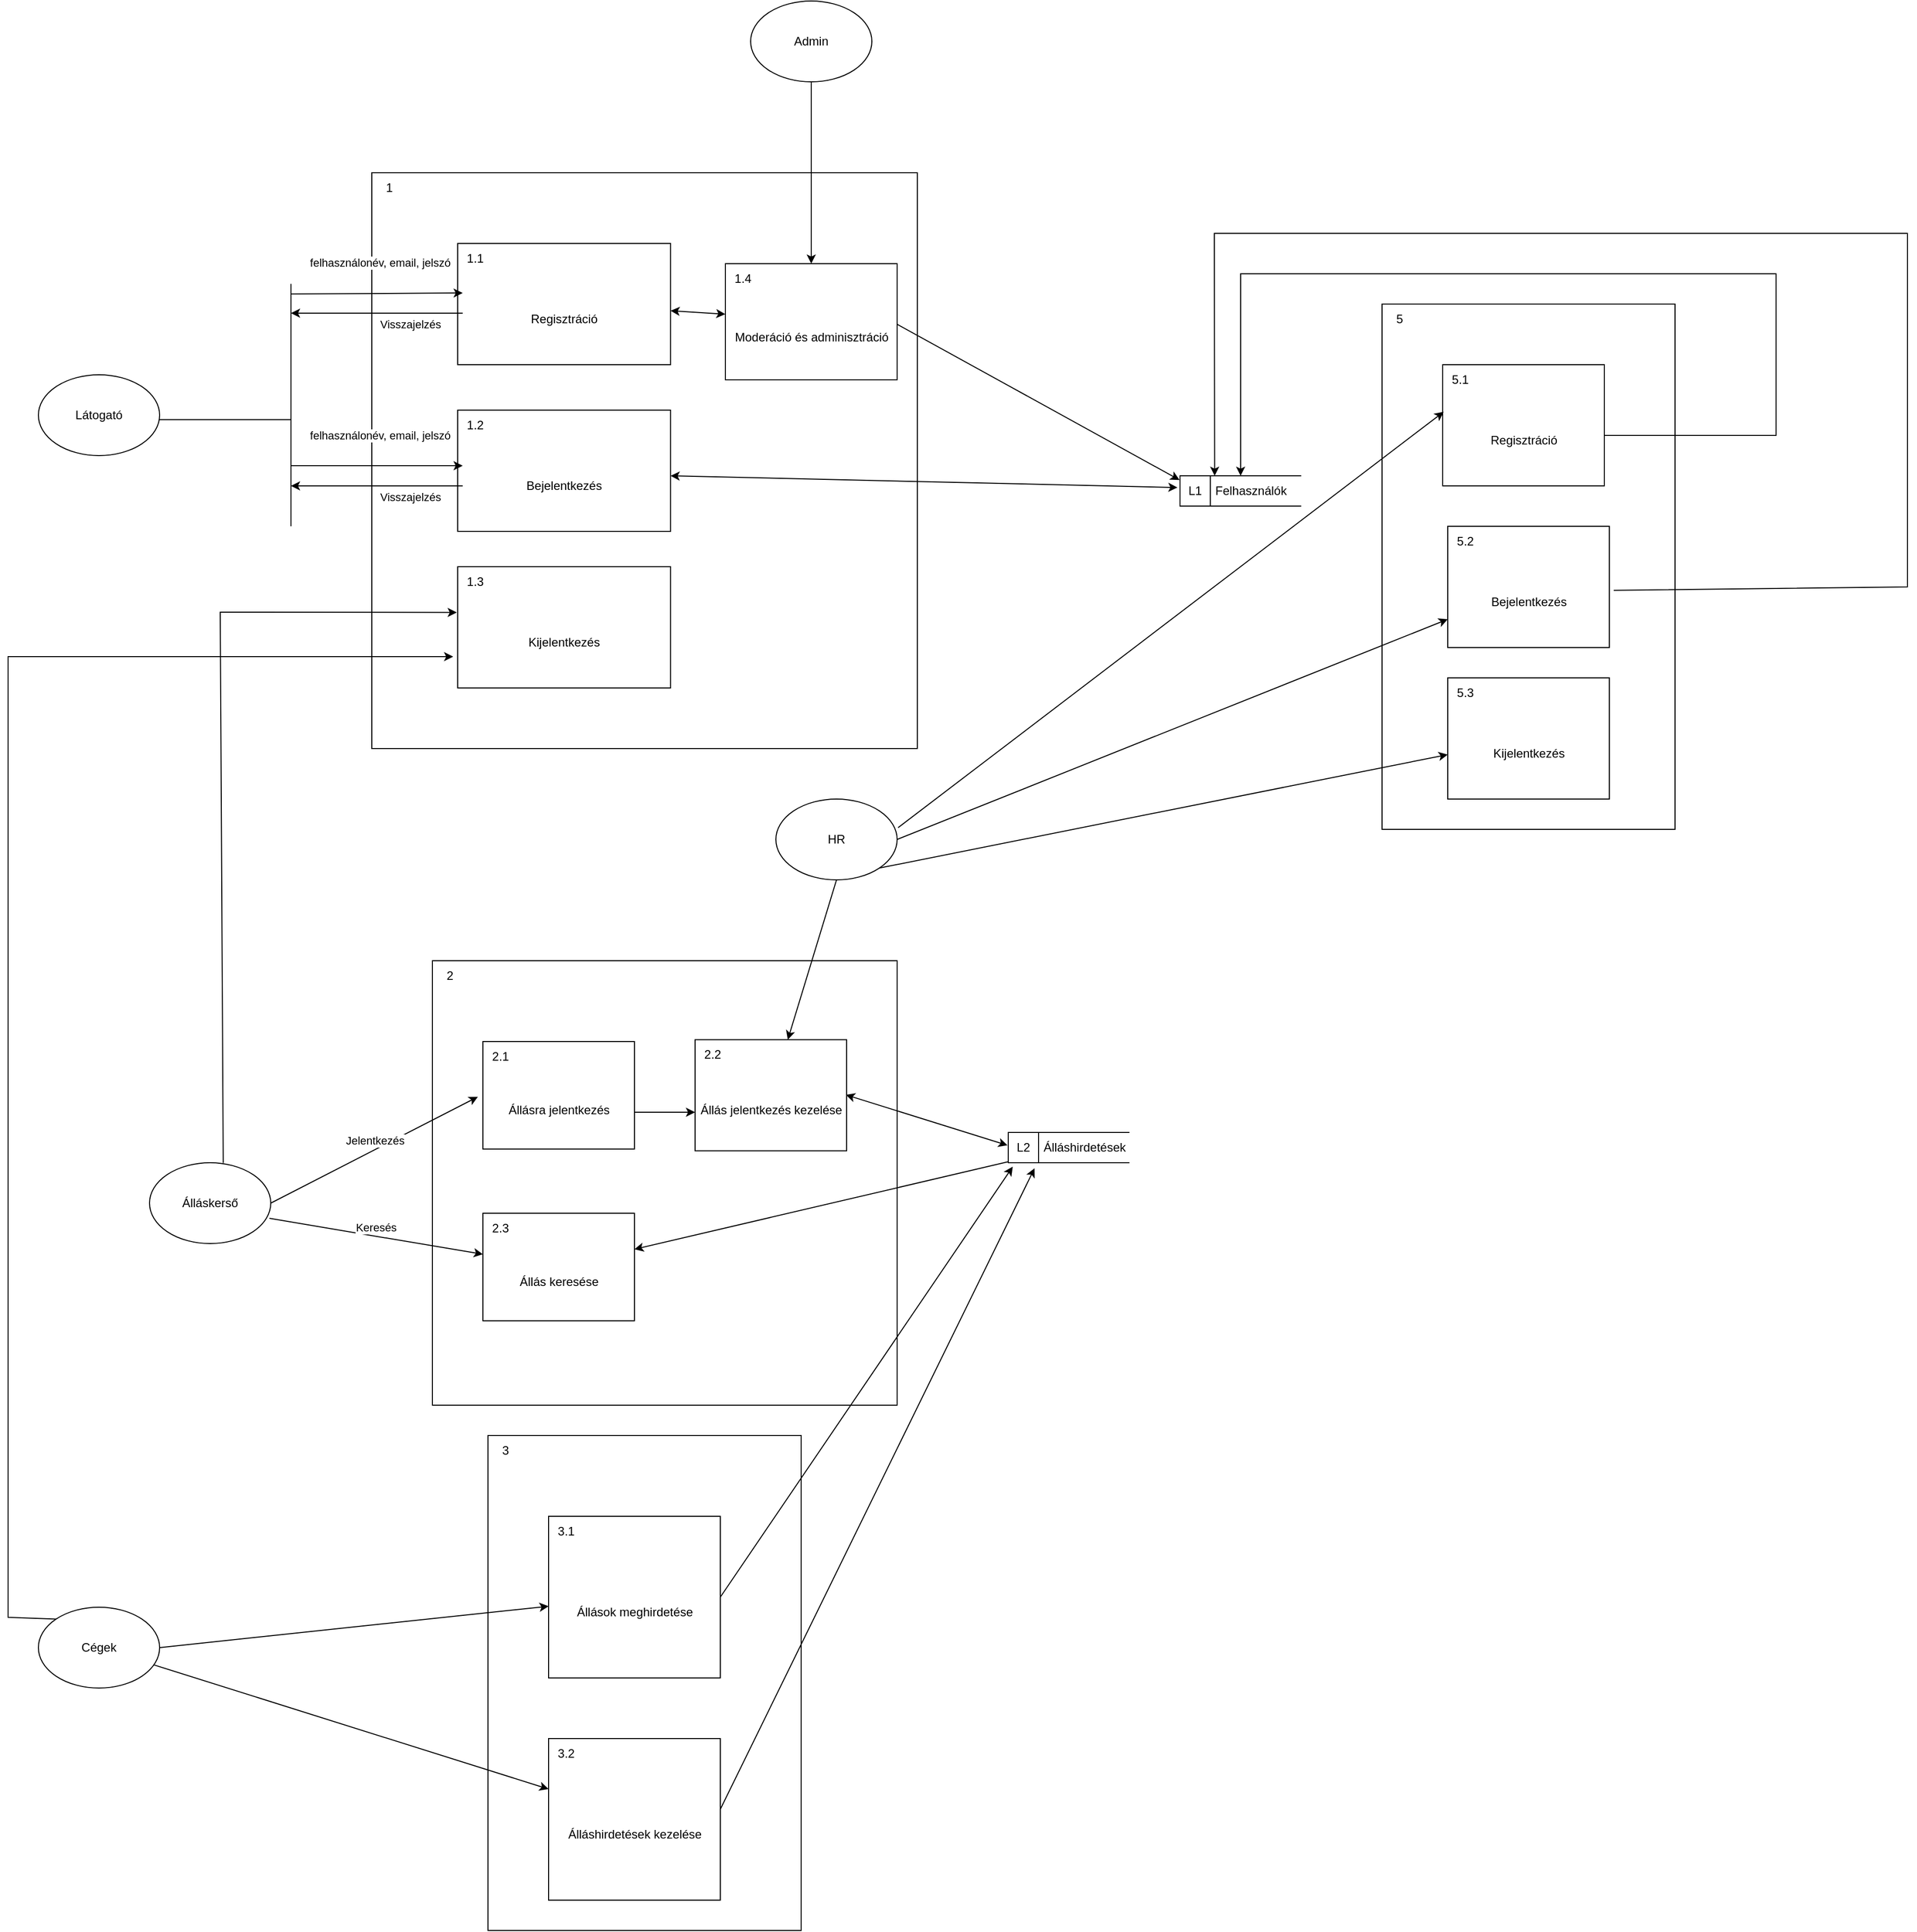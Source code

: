 <mxfile version="20.8.20" type="device"><diagram name="Page-1" id="gk0Ktig-1UqgjnVva1Uk"><mxGraphModel dx="2150" dy="1008" grid="1" gridSize="10" guides="1" tooltips="1" connect="1" arrows="1" fold="1" page="1" pageScale="1" pageWidth="2339" pageHeight="3300" math="0" shadow="0"><root><mxCell id="0"/><mxCell id="1" parent="0"/><mxCell id="maXooKjcaZaIM-Y-v53U-86" value="" style="html=1;dashed=0;whitespace=wrap;shape=mxgraph.dfd.process;align=center;container=1;collapsible=0;spacingTop=30;" vertex="1" parent="1"><mxGeometry x="1490" y="1180" width="540" height="570" as="geometry"/></mxCell><mxCell id="maXooKjcaZaIM-Y-v53U-87" value="1" style="text;html=1;strokeColor=none;fillColor=none;align=center;verticalAlign=middle;whiteSpace=wrap;rounded=0;movable=0;resizable=0;rotatable=0;cloneable=0;deletable=0;connectable=0;allowArrows=0;pointerEvents=1;" vertex="1" parent="maXooKjcaZaIM-Y-v53U-86"><mxGeometry width="35" height="30" as="geometry"/></mxCell><mxCell id="maXooKjcaZaIM-Y-v53U-88" value="" style="text;html=1;strokeColor=none;fillColor=none;align=left;verticalAlign=middle;whiteSpace=wrap;rounded=0;movable=0;resizable=0;connectable=0;allowArrows=0;rotatable=0;cloneable=0;deletable=0;spacingLeft=6;autosize=1;resizeWidth=0;" vertex="1" parent="maXooKjcaZaIM-Y-v53U-86"><mxGeometry x="35" y="-5" width="50" height="40" as="geometry"/></mxCell><mxCell id="maXooKjcaZaIM-Y-v53U-89" value="Regisztráció" style="html=1;dashed=0;whitespace=wrap;shape=mxgraph.dfd.process2;align=center;container=1;collapsible=0;spacingTop=30;" vertex="1" parent="maXooKjcaZaIM-Y-v53U-86"><mxGeometry x="85.0" y="70" width="210.732" height="120" as="geometry"/></mxCell><mxCell id="maXooKjcaZaIM-Y-v53U-90" value="1.1" style="text;html=1;strokeColor=none;fillColor=none;align=center;verticalAlign=middle;whiteSpace=wrap;rounded=0;connectable=0;allowArrows=0;editable=1;movable=0;resizable=0;rotatable=0;deletable=0;locked=0;cloneable=0;" vertex="1" parent="maXooKjcaZaIM-Y-v53U-89"><mxGeometry width="35" height="30" as="geometry"/></mxCell><mxCell id="maXooKjcaZaIM-Y-v53U-91" value="" style="text;strokeColor=none;fillColor=none;align=left;verticalAlign=middle;whiteSpace=wrap;rounded=0;autosize=1;connectable=0;allowArrows=0;movable=0;resizable=0;rotatable=0;deletable=0;cloneable=0;spacingLeft=6;fontStyle=0;html=1;" vertex="1" parent="maXooKjcaZaIM-Y-v53U-89"><mxGeometry x="35" y="-5" width="50" height="40" as="geometry"/></mxCell><mxCell id="maXooKjcaZaIM-Y-v53U-92" value="Bejelentkezés" style="html=1;dashed=0;whitespace=wrap;shape=mxgraph.dfd.process2;align=center;container=1;collapsible=0;spacingTop=30;" vertex="1" parent="maXooKjcaZaIM-Y-v53U-86"><mxGeometry x="85.0" y="235" width="210.732" height="120" as="geometry"/></mxCell><mxCell id="maXooKjcaZaIM-Y-v53U-93" value="1.2" style="text;html=1;strokeColor=none;fillColor=none;align=center;verticalAlign=middle;whiteSpace=wrap;rounded=0;connectable=0;allowArrows=0;editable=1;movable=0;resizable=0;rotatable=0;deletable=0;locked=0;cloneable=0;" vertex="1" parent="maXooKjcaZaIM-Y-v53U-92"><mxGeometry width="35" height="30" as="geometry"/></mxCell><mxCell id="maXooKjcaZaIM-Y-v53U-94" value="" style="text;strokeColor=none;fillColor=none;align=left;verticalAlign=middle;whiteSpace=wrap;rounded=0;autosize=1;connectable=0;allowArrows=0;movable=0;resizable=0;rotatable=0;deletable=0;cloneable=0;spacingLeft=6;fontStyle=0;html=1;" vertex="1" parent="maXooKjcaZaIM-Y-v53U-92"><mxGeometry x="35" y="-5" width="50" height="40" as="geometry"/></mxCell><mxCell id="maXooKjcaZaIM-Y-v53U-95" value="Kijelentkezés" style="html=1;dashed=0;whitespace=wrap;shape=mxgraph.dfd.process2;align=center;container=1;collapsible=0;spacingTop=30;" vertex="1" parent="maXooKjcaZaIM-Y-v53U-86"><mxGeometry x="85.0" y="390" width="210.732" height="120" as="geometry"/></mxCell><mxCell id="maXooKjcaZaIM-Y-v53U-96" value="1.3" style="text;html=1;strokeColor=none;fillColor=none;align=center;verticalAlign=middle;whiteSpace=wrap;rounded=0;connectable=0;allowArrows=0;editable=1;movable=0;resizable=0;rotatable=0;deletable=0;locked=0;cloneable=0;" vertex="1" parent="maXooKjcaZaIM-Y-v53U-95"><mxGeometry width="35" height="30" as="geometry"/></mxCell><mxCell id="maXooKjcaZaIM-Y-v53U-97" value="" style="text;strokeColor=none;fillColor=none;align=left;verticalAlign=middle;whiteSpace=wrap;rounded=0;autosize=1;connectable=0;allowArrows=0;movable=0;resizable=0;rotatable=0;deletable=0;cloneable=0;spacingLeft=6;fontStyle=0;html=1;" vertex="1" parent="maXooKjcaZaIM-Y-v53U-95"><mxGeometry x="35" y="-5" width="50" height="40" as="geometry"/></mxCell><mxCell id="maXooKjcaZaIM-Y-v53U-98" value="Visszajelzés" style="endArrow=classic;html=1;rounded=0;verticalAlign=bottom;" edge="1" parent="maXooKjcaZaIM-Y-v53U-86"><mxGeometry x="-0.39" y="20" width="50" height="50" relative="1" as="geometry"><mxPoint x="90" y="139" as="sourcePoint"/><mxPoint x="-80" y="139" as="targetPoint"/><Array as="points"/><mxPoint as="offset"/></mxGeometry></mxCell><mxCell id="maXooKjcaZaIM-Y-v53U-99" value="felhasználonév, email, jelszó" style="endArrow=classic;html=1;rounded=0;verticalAlign=bottom;" edge="1" parent="maXooKjcaZaIM-Y-v53U-86"><mxGeometry x="0.036" y="21" width="50" height="50" relative="1" as="geometry"><mxPoint x="-80" y="120" as="sourcePoint"/><mxPoint x="90" y="119" as="targetPoint"/><Array as="points"/><mxPoint as="offset"/></mxGeometry></mxCell><mxCell id="maXooKjcaZaIM-Y-v53U-100" value="Moderáció és adminisztráció" style="html=1;dashed=0;whitespace=wrap;shape=mxgraph.dfd.process2;align=center;container=1;collapsible=0;spacingTop=30;" vertex="1" parent="maXooKjcaZaIM-Y-v53U-86"><mxGeometry x="350" y="90" width="170" height="115" as="geometry"/></mxCell><mxCell id="maXooKjcaZaIM-Y-v53U-101" value="1.4" style="text;html=1;strokeColor=none;fillColor=none;align=center;verticalAlign=middle;whiteSpace=wrap;rounded=0;connectable=0;allowArrows=0;editable=1;movable=0;resizable=0;rotatable=0;deletable=0;locked=0;cloneable=0;" vertex="1" parent="maXooKjcaZaIM-Y-v53U-100"><mxGeometry width="35" height="30" as="geometry"/></mxCell><mxCell id="maXooKjcaZaIM-Y-v53U-102" value="" style="text;strokeColor=none;fillColor=none;align=left;verticalAlign=middle;whiteSpace=wrap;rounded=0;autosize=1;connectable=0;allowArrows=0;movable=0;resizable=0;rotatable=0;deletable=0;cloneable=0;spacingLeft=6;fontStyle=0;html=1;" vertex="1" parent="maXooKjcaZaIM-Y-v53U-100"><mxGeometry x="35" y="-5" width="50" height="40" as="geometry"/></mxCell><mxCell id="maXooKjcaZaIM-Y-v53U-103" value="" style="endArrow=classic;startArrow=classic;html=1;rounded=0;verticalAlign=bottom;entryX=-0.021;entryY=0.387;entryDx=0;entryDy=0;entryPerimeter=0;" edge="1" parent="maXooKjcaZaIM-Y-v53U-86" target="maXooKjcaZaIM-Y-v53U-106"><mxGeometry x="0.333" width="50" height="50" relative="1" as="geometry"><mxPoint x="295.73" y="300" as="sourcePoint"/><mxPoint x="415.73" y="300" as="targetPoint"/><mxPoint as="offset"/></mxGeometry></mxCell><mxCell id="maXooKjcaZaIM-Y-v53U-104" value="" style="endArrow=classic;startArrow=classic;html=1;rounded=0;verticalAlign=bottom;" edge="1" parent="maXooKjcaZaIM-Y-v53U-86" source="maXooKjcaZaIM-Y-v53U-89"><mxGeometry x="0.018" width="50" height="50" relative="1" as="geometry"><mxPoint x="320" y="270" as="sourcePoint"/><mxPoint x="350" y="140" as="targetPoint"/><mxPoint as="offset"/></mxGeometry></mxCell><mxCell id="maXooKjcaZaIM-Y-v53U-105" value="Álláskerső" style="ellipse;whiteSpace=wrap;html=1;" vertex="1" parent="1"><mxGeometry x="1270" y="2160" width="120" height="80" as="geometry"/></mxCell><mxCell id="maXooKjcaZaIM-Y-v53U-106" value="Felhasználók" style="html=1;dashed=0;whitespace=wrap;shape=mxgraph.dfd.dataStoreID;align=left;spacingLeft=33;container=1;collapsible=0;autosize=0;" vertex="1" parent="1"><mxGeometry x="2290" y="1480" width="120" height="30" as="geometry"/></mxCell><mxCell id="maXooKjcaZaIM-Y-v53U-107" value="L1" style="text;html=1;strokeColor=none;fillColor=none;align=center;verticalAlign=middle;whiteSpace=wrap;rounded=0;movable=0;resizable=0;rotatable=0;cloneable=0;deletable=0;allowArrows=0;connectable=0;" vertex="1" parent="maXooKjcaZaIM-Y-v53U-106"><mxGeometry width="30" height="30" as="geometry"/></mxCell><mxCell id="maXooKjcaZaIM-Y-v53U-108" value="Admin" style="ellipse;whiteSpace=wrap;html=1;" vertex="1" parent="1"><mxGeometry x="1865" y="1010" width="120" height="80" as="geometry"/></mxCell><mxCell id="maXooKjcaZaIM-Y-v53U-109" value="" style="endArrow=none;html=1;rounded=0;" edge="1" parent="1"><mxGeometry width="50" height="50" relative="1" as="geometry"><mxPoint x="1410" y="1530" as="sourcePoint"/><mxPoint x="1410" y="1290" as="targetPoint"/></mxGeometry></mxCell><mxCell id="maXooKjcaZaIM-Y-v53U-110" value="" style="endArrow=none;html=1;rounded=0;exitX=1;exitY=0.5;exitDx=0;exitDy=0;" edge="1" parent="1"><mxGeometry width="50" height="50" relative="1" as="geometry"><mxPoint x="1280" y="1424.41" as="sourcePoint"/><mxPoint x="1410" y="1424.41" as="targetPoint"/></mxGeometry></mxCell><mxCell id="maXooKjcaZaIM-Y-v53U-111" value="Visszajelzés" style="endArrow=classic;html=1;rounded=0;verticalAlign=bottom;" edge="1" parent="1"><mxGeometry x="-0.39" y="20" width="50" height="50" relative="1" as="geometry"><mxPoint x="1580" y="1490" as="sourcePoint"/><mxPoint x="1410" y="1490" as="targetPoint"/><Array as="points"/><mxPoint as="offset"/></mxGeometry></mxCell><mxCell id="maXooKjcaZaIM-Y-v53U-112" value="felhasználonév, email, jelszó" style="endArrow=classic;html=1;rounded=0;verticalAlign=bottom;" edge="1" parent="1"><mxGeometry x="0.036" y="21" width="50" height="50" relative="1" as="geometry"><mxPoint x="1410" y="1470" as="sourcePoint"/><mxPoint x="1580" y="1470" as="targetPoint"/><Array as="points"/><mxPoint as="offset"/></mxGeometry></mxCell><mxCell id="maXooKjcaZaIM-Y-v53U-113" value="" style="html=1;dashed=0;whitespace=wrap;shape=mxgraph.dfd.process;align=center;container=1;collapsible=0;spacingTop=30;" vertex="1" parent="1"><mxGeometry x="1550" y="1960" width="460" height="440" as="geometry"/></mxCell><mxCell id="maXooKjcaZaIM-Y-v53U-114" value="2" style="text;html=1;strokeColor=none;fillColor=none;align=center;verticalAlign=middle;whiteSpace=wrap;rounded=0;movable=0;resizable=0;rotatable=0;cloneable=0;deletable=0;connectable=0;allowArrows=0;pointerEvents=1;" vertex="1" parent="maXooKjcaZaIM-Y-v53U-113"><mxGeometry width="35" height="30" as="geometry"/></mxCell><mxCell id="maXooKjcaZaIM-Y-v53U-115" value="" style="text;html=1;strokeColor=none;fillColor=none;align=left;verticalAlign=middle;whiteSpace=wrap;rounded=0;movable=0;resizable=0;connectable=0;allowArrows=0;rotatable=0;cloneable=0;deletable=0;spacingLeft=6;autosize=1;resizeWidth=0;" vertex="1" parent="maXooKjcaZaIM-Y-v53U-113"><mxGeometry x="35" y="-5" width="50" height="40" as="geometry"/></mxCell><mxCell id="maXooKjcaZaIM-Y-v53U-116" value="Állásra jelentkezés" style="html=1;dashed=0;whitespace=wrap;shape=mxgraph.dfd.process2;align=center;container=1;collapsible=0;spacingTop=30;" vertex="1" parent="maXooKjcaZaIM-Y-v53U-113"><mxGeometry x="50" y="80" width="150" height="106.45" as="geometry"/></mxCell><mxCell id="maXooKjcaZaIM-Y-v53U-117" value="2.1" style="text;html=1;strokeColor=none;fillColor=none;align=center;verticalAlign=middle;whiteSpace=wrap;rounded=0;connectable=0;allowArrows=0;editable=1;movable=0;resizable=0;rotatable=0;deletable=0;locked=0;cloneable=0;" vertex="1" parent="maXooKjcaZaIM-Y-v53U-116"><mxGeometry width="35" height="30" as="geometry"/></mxCell><mxCell id="maXooKjcaZaIM-Y-v53U-118" value="" style="text;strokeColor=none;fillColor=none;align=left;verticalAlign=middle;whiteSpace=wrap;rounded=0;autosize=1;connectable=0;allowArrows=0;movable=0;resizable=0;rotatable=0;deletable=0;cloneable=0;spacingLeft=6;fontStyle=0;html=1;" vertex="1" parent="maXooKjcaZaIM-Y-v53U-116"><mxGeometry x="35" y="-5" width="50" height="40" as="geometry"/></mxCell><mxCell id="maXooKjcaZaIM-Y-v53U-119" value="Állás keresése" style="html=1;dashed=0;whitespace=wrap;shape=mxgraph.dfd.process2;align=center;container=1;collapsible=0;spacingTop=30;" vertex="1" parent="maXooKjcaZaIM-Y-v53U-113"><mxGeometry x="50" y="250" width="150" height="106.45" as="geometry"/></mxCell><mxCell id="maXooKjcaZaIM-Y-v53U-120" value="2.3" style="text;html=1;strokeColor=none;fillColor=none;align=center;verticalAlign=middle;whiteSpace=wrap;rounded=0;connectable=0;allowArrows=0;editable=1;movable=0;resizable=0;rotatable=0;deletable=0;locked=0;cloneable=0;" vertex="1" parent="maXooKjcaZaIM-Y-v53U-119"><mxGeometry width="35" height="30" as="geometry"/></mxCell><mxCell id="maXooKjcaZaIM-Y-v53U-121" value="" style="text;strokeColor=none;fillColor=none;align=left;verticalAlign=middle;whiteSpace=wrap;rounded=0;autosize=1;connectable=0;allowArrows=0;movable=0;resizable=0;rotatable=0;deletable=0;cloneable=0;spacingLeft=6;fontStyle=0;html=1;" vertex="1" parent="maXooKjcaZaIM-Y-v53U-119"><mxGeometry x="35" y="-5" width="50" height="40" as="geometry"/></mxCell><mxCell id="maXooKjcaZaIM-Y-v53U-122" value="Állás jelentkezés kezelése" style="html=1;dashed=0;whitespace=wrap;shape=mxgraph.dfd.process2;align=center;container=1;collapsible=0;spacingTop=30;" vertex="1" parent="maXooKjcaZaIM-Y-v53U-113"><mxGeometry x="260" y="78.22" width="150" height="110" as="geometry"/></mxCell><mxCell id="maXooKjcaZaIM-Y-v53U-123" value="2.2" style="text;html=1;strokeColor=none;fillColor=none;align=center;verticalAlign=middle;whiteSpace=wrap;rounded=0;connectable=0;allowArrows=0;editable=1;movable=0;resizable=0;rotatable=0;deletable=0;locked=0;cloneable=0;" vertex="1" parent="maXooKjcaZaIM-Y-v53U-122"><mxGeometry width="35" height="30" as="geometry"/></mxCell><mxCell id="maXooKjcaZaIM-Y-v53U-124" value="" style="text;strokeColor=none;fillColor=none;align=left;verticalAlign=middle;whiteSpace=wrap;rounded=0;autosize=1;connectable=0;allowArrows=0;movable=0;resizable=0;rotatable=0;deletable=0;cloneable=0;spacingLeft=6;fontStyle=0;html=1;" vertex="1" parent="maXooKjcaZaIM-Y-v53U-122"><mxGeometry x="35" y="-5" width="50" height="40" as="geometry"/></mxCell><mxCell id="maXooKjcaZaIM-Y-v53U-125" value="" style="endArrow=classic;html=1;rounded=0;verticalAlign=bottom;" edge="1" parent="maXooKjcaZaIM-Y-v53U-113"><mxGeometry width="50" height="50" relative="1" as="geometry"><mxPoint x="200" y="150" as="sourcePoint"/><mxPoint x="260" y="150" as="targetPoint"/></mxGeometry></mxCell><mxCell id="maXooKjcaZaIM-Y-v53U-126" value="Álláshirdetések" style="html=1;dashed=0;whitespace=wrap;shape=mxgraph.dfd.dataStoreID;align=left;spacingLeft=33;container=1;collapsible=0;autosize=0;" vertex="1" parent="1"><mxGeometry x="2120" y="2130" width="120" height="30" as="geometry"/></mxCell><mxCell id="maXooKjcaZaIM-Y-v53U-127" value="L2" style="text;html=1;strokeColor=none;fillColor=none;align=center;verticalAlign=middle;whiteSpace=wrap;rounded=0;movable=0;resizable=0;rotatable=0;cloneable=0;deletable=0;allowArrows=0;connectable=0;" vertex="1" parent="maXooKjcaZaIM-Y-v53U-126"><mxGeometry width="30" height="30" as="geometry"/></mxCell><mxCell id="maXooKjcaZaIM-Y-v53U-128" value="" style="endArrow=classic;html=1;rounded=0;verticalAlign=bottom;entryX=-0.004;entryY=0.137;entryDx=0;entryDy=0;entryPerimeter=0;" edge="1" parent="1" target="maXooKjcaZaIM-Y-v53U-106"><mxGeometry width="50" height="50" relative="1" as="geometry"><mxPoint x="2010" y="1330" as="sourcePoint"/><mxPoint x="2510" y="1333" as="targetPoint"/></mxGeometry></mxCell><mxCell id="maXooKjcaZaIM-Y-v53U-129" value="HR" style="ellipse;whiteSpace=wrap;html=1;" vertex="1" parent="1"><mxGeometry x="1890" y="1800" width="120" height="80" as="geometry"/></mxCell><mxCell id="maXooKjcaZaIM-Y-v53U-130" value="" style="endArrow=classic;html=1;rounded=0;verticalAlign=bottom;exitX=0.5;exitY=1;exitDx=0;exitDy=0;" edge="1" parent="1" source="maXooKjcaZaIM-Y-v53U-108" target="maXooKjcaZaIM-Y-v53U-100"><mxGeometry width="50" height="50" relative="1" as="geometry"><mxPoint x="1530" y="1450" as="sourcePoint"/><mxPoint x="1650" y="1450" as="targetPoint"/></mxGeometry></mxCell><mxCell id="maXooKjcaZaIM-Y-v53U-131" value="Látogató" style="ellipse;whiteSpace=wrap;html=1;" vertex="1" parent="1"><mxGeometry x="1160" y="1380" width="120" height="80" as="geometry"/></mxCell><mxCell id="maXooKjcaZaIM-Y-v53U-132" value="Jelentkezés" style="endArrow=classic;html=1;rounded=0;verticalAlign=bottom;exitX=1;exitY=0.5;exitDx=0;exitDy=0;entryX=-0.033;entryY=0.514;entryDx=0;entryDy=0;entryPerimeter=0;" edge="1" parent="1" source="maXooKjcaZaIM-Y-v53U-105" target="maXooKjcaZaIM-Y-v53U-116"><mxGeometry width="50" height="50" relative="1" as="geometry"><mxPoint x="1390" y="2255.49" as="sourcePoint"/><mxPoint x="1665" y="2171.289" as="targetPoint"/></mxGeometry></mxCell><mxCell id="maXooKjcaZaIM-Y-v53U-133" value="Keresés" style="endArrow=classic;html=1;rounded=0;verticalAlign=bottom;exitX=0.989;exitY=0.688;exitDx=0;exitDy=0;exitPerimeter=0;" edge="1" parent="1" source="maXooKjcaZaIM-Y-v53U-105" target="maXooKjcaZaIM-Y-v53U-119"><mxGeometry width="50" height="50" relative="1" as="geometry"><mxPoint x="1400" y="2210" as="sourcePoint"/><mxPoint x="1665" y="2311.944" as="targetPoint"/></mxGeometry></mxCell><mxCell id="maXooKjcaZaIM-Y-v53U-135" value="" style="endArrow=classic;html=1;rounded=0;verticalAlign=bottom;" edge="1" parent="1" source="maXooKjcaZaIM-Y-v53U-126" target="maXooKjcaZaIM-Y-v53U-119"><mxGeometry width="50" height="50" relative="1" as="geometry"><mxPoint x="1828.446" y="2330.452" as="sourcePoint"/><mxPoint x="2240" y="2310" as="targetPoint"/></mxGeometry></mxCell><mxCell id="maXooKjcaZaIM-Y-v53U-136" value="" style="html=1;dashed=0;whitespace=wrap;shape=mxgraph.dfd.process;align=center;container=1;collapsible=0;spacingTop=30;" vertex="1" parent="1"><mxGeometry x="1605" y="2430" width="310" height="490" as="geometry"/></mxCell><mxCell id="maXooKjcaZaIM-Y-v53U-137" value="3" style="text;html=1;strokeColor=none;fillColor=none;align=center;verticalAlign=middle;whiteSpace=wrap;rounded=0;movable=0;resizable=0;rotatable=0;cloneable=0;deletable=0;connectable=0;allowArrows=0;pointerEvents=1;" vertex="1" parent="maXooKjcaZaIM-Y-v53U-136"><mxGeometry width="35" height="30" as="geometry"/></mxCell><mxCell id="maXooKjcaZaIM-Y-v53U-138" value="" style="text;html=1;strokeColor=none;fillColor=none;align=left;verticalAlign=middle;whiteSpace=wrap;rounded=0;movable=0;resizable=0;connectable=0;allowArrows=0;rotatable=0;cloneable=0;deletable=0;spacingLeft=6;autosize=1;resizeWidth=0;" vertex="1" parent="maXooKjcaZaIM-Y-v53U-136"><mxGeometry x="35" y="-5" width="50" height="40" as="geometry"/></mxCell><mxCell id="maXooKjcaZaIM-Y-v53U-139" value="Álláshirdetések kezelése" style="html=1;dashed=0;whitespace=wrap;shape=mxgraph.dfd.process2;align=center;container=1;collapsible=0;spacingTop=30;" vertex="1" parent="maXooKjcaZaIM-Y-v53U-136"><mxGeometry x="60" y="300" width="170" height="160" as="geometry"/></mxCell><mxCell id="maXooKjcaZaIM-Y-v53U-140" value="3.2" style="text;html=1;strokeColor=none;fillColor=none;align=center;verticalAlign=middle;whiteSpace=wrap;rounded=0;connectable=0;allowArrows=0;editable=1;movable=0;resizable=0;rotatable=0;deletable=0;locked=0;cloneable=0;" vertex="1" parent="maXooKjcaZaIM-Y-v53U-139"><mxGeometry width="35" height="30" as="geometry"/></mxCell><mxCell id="maXooKjcaZaIM-Y-v53U-141" value="" style="text;strokeColor=none;fillColor=none;align=left;verticalAlign=middle;whiteSpace=wrap;rounded=0;autosize=1;connectable=0;allowArrows=0;movable=0;resizable=0;rotatable=0;deletable=0;cloneable=0;spacingLeft=6;fontStyle=0;html=1;" vertex="1" parent="maXooKjcaZaIM-Y-v53U-139"><mxGeometry x="35" y="-5" width="50" height="40" as="geometry"/></mxCell><mxCell id="maXooKjcaZaIM-Y-v53U-142" value="Állások meghirdetése" style="html=1;dashed=0;whitespace=wrap;shape=mxgraph.dfd.process2;align=center;container=1;collapsible=0;spacingTop=30;" vertex="1" parent="maXooKjcaZaIM-Y-v53U-136"><mxGeometry x="60" y="80" width="170" height="160" as="geometry"/></mxCell><mxCell id="maXooKjcaZaIM-Y-v53U-143" value="3.1" style="text;html=1;strokeColor=none;fillColor=none;align=center;verticalAlign=middle;whiteSpace=wrap;rounded=0;connectable=0;allowArrows=0;editable=1;movable=0;resizable=0;rotatable=0;deletable=0;locked=0;cloneable=0;" vertex="1" parent="maXooKjcaZaIM-Y-v53U-142"><mxGeometry width="35" height="30" as="geometry"/></mxCell><mxCell id="maXooKjcaZaIM-Y-v53U-144" value="" style="text;strokeColor=none;fillColor=none;align=left;verticalAlign=middle;whiteSpace=wrap;rounded=0;autosize=1;connectable=0;allowArrows=0;movable=0;resizable=0;rotatable=0;deletable=0;cloneable=0;spacingLeft=6;fontStyle=0;html=1;" vertex="1" parent="maXooKjcaZaIM-Y-v53U-142"><mxGeometry x="35" y="-5" width="50" height="40" as="geometry"/></mxCell><mxCell id="maXooKjcaZaIM-Y-v53U-145" value="" style="endArrow=classic;html=1;rounded=0;verticalAlign=bottom;" edge="1" parent="maXooKjcaZaIM-Y-v53U-136" source="maXooKjcaZaIM-Y-v53U-147"><mxGeometry width="50" height="50" relative="1" as="geometry"><mxPoint x="-60" y="350" as="sourcePoint"/><mxPoint x="60" y="350" as="targetPoint"/></mxGeometry></mxCell><mxCell id="maXooKjcaZaIM-Y-v53U-146" value="" style="endArrow=classic;html=1;rounded=0;verticalAlign=bottom;entryX=0.217;entryY=1.182;entryDx=0;entryDy=0;entryPerimeter=0;" edge="1" parent="maXooKjcaZaIM-Y-v53U-136" target="maXooKjcaZaIM-Y-v53U-126"><mxGeometry width="50" height="50" relative="1" as="geometry"><mxPoint x="230" y="370" as="sourcePoint"/><mxPoint x="575" y="-199.99" as="targetPoint"/><mxPoint as="offset"/></mxGeometry></mxCell><mxCell id="maXooKjcaZaIM-Y-v53U-147" value="Cégek" style="ellipse;whiteSpace=wrap;html=1;" vertex="1" parent="1"><mxGeometry x="1160" y="2600" width="120" height="80" as="geometry"/></mxCell><mxCell id="maXooKjcaZaIM-Y-v53U-148" value="" style="endArrow=classic;html=1;rounded=0;verticalAlign=bottom;exitX=1;exitY=0.5;exitDx=0;exitDy=0;" edge="1" parent="1" source="maXooKjcaZaIM-Y-v53U-147" target="maXooKjcaZaIM-Y-v53U-142"><mxGeometry width="50" height="50" relative="1" as="geometry"><mxPoint x="2700" y="1730" as="sourcePoint"/><mxPoint x="2399.04" y="1890.88" as="targetPoint"/></mxGeometry></mxCell><mxCell id="maXooKjcaZaIM-Y-v53U-149" value="" style="endArrow=classic;html=1;rounded=0;verticalAlign=bottom;entryX=0.037;entryY=1.131;entryDx=0;entryDy=0;entryPerimeter=0;exitX=1;exitY=0.5;exitDx=0;exitDy=0;exitPerimeter=0;" edge="1" parent="1" source="maXooKjcaZaIM-Y-v53U-142" target="maXooKjcaZaIM-Y-v53U-126"><mxGeometry width="50" height="50" relative="1" as="geometry"><mxPoint x="2560" y="1950" as="sourcePoint"/><mxPoint x="2175.44" y="2220.26" as="targetPoint"/></mxGeometry></mxCell><mxCell id="maXooKjcaZaIM-Y-v53U-150" value="" style="endArrow=classic;html=1;rounded=0;verticalAlign=bottom;exitX=0.5;exitY=1;exitDx=0;exitDy=0;" edge="1" parent="1" source="maXooKjcaZaIM-Y-v53U-129" target="maXooKjcaZaIM-Y-v53U-122"><mxGeometry width="50" height="50" relative="1" as="geometry"><mxPoint x="1760" y="1909.38" as="sourcePoint"/><mxPoint x="1880" y="1909.38" as="targetPoint"/></mxGeometry></mxCell><mxCell id="maXooKjcaZaIM-Y-v53U-151" value="" style="endArrow=classic;startArrow=classic;html=1;rounded=0;verticalAlign=bottom;entryX=-0.006;entryY=0.425;entryDx=0;entryDy=0;entryPerimeter=0;exitX=0.995;exitY=0.496;exitDx=0;exitDy=0;exitPerimeter=0;" edge="1" parent="1" source="maXooKjcaZaIM-Y-v53U-122" target="maXooKjcaZaIM-Y-v53U-126"><mxGeometry width="50" height="50" relative="1" as="geometry"><mxPoint x="1900" y="2090" as="sourcePoint"/><mxPoint x="2020" y="2090" as="targetPoint"/></mxGeometry></mxCell><mxCell id="maXooKjcaZaIM-Y-v53U-152" value="" style="endArrow=classic;html=1;rounded=0;verticalAlign=bottom;entryX=-0.004;entryY=0.377;entryDx=0;entryDy=0;entryPerimeter=0;exitX=0.608;exitY=0.003;exitDx=0;exitDy=0;exitPerimeter=0;" edge="1" parent="1" source="maXooKjcaZaIM-Y-v53U-105" target="maXooKjcaZaIM-Y-v53U-95"><mxGeometry x="0.001" width="50" height="50" relative="1" as="geometry"><mxPoint x="1270" y="1860" as="sourcePoint"/><mxPoint x="1390" y="1860" as="targetPoint"/><Array as="points"><mxPoint x="1340" y="1615"/></Array><mxPoint as="offset"/></mxGeometry></mxCell><mxCell id="maXooKjcaZaIM-Y-v53U-153" value="" style="endArrow=classic;html=1;rounded=0;verticalAlign=bottom;entryX=-0.021;entryY=0.742;entryDx=0;entryDy=0;entryPerimeter=0;exitX=0;exitY=0;exitDx=0;exitDy=0;" edge="1" parent="1" source="maXooKjcaZaIM-Y-v53U-147" target="maXooKjcaZaIM-Y-v53U-95"><mxGeometry x="0.001" width="50" height="50" relative="1" as="geometry"><mxPoint x="2160" y="1760" as="sourcePoint"/><mxPoint x="1980" y="1850" as="targetPoint"/><Array as="points"><mxPoint x="1130" y="2610"/><mxPoint x="1130" y="1659"/><mxPoint x="1430" y="1659"/></Array><mxPoint as="offset"/></mxGeometry></mxCell><mxCell id="maXooKjcaZaIM-Y-v53U-154" value="" style="html=1;dashed=0;whitespace=wrap;shape=mxgraph.dfd.process;align=center;container=1;collapsible=0;spacingTop=30;" vertex="1" parent="1"><mxGeometry x="2490" y="1310" width="290" height="520" as="geometry"/></mxCell><mxCell id="maXooKjcaZaIM-Y-v53U-155" value="5" style="text;html=1;strokeColor=none;fillColor=none;align=center;verticalAlign=middle;whiteSpace=wrap;rounded=0;movable=0;resizable=0;rotatable=0;cloneable=0;deletable=0;connectable=0;allowArrows=0;pointerEvents=1;" vertex="1" parent="maXooKjcaZaIM-Y-v53U-154"><mxGeometry width="35" height="30" as="geometry"/></mxCell><mxCell id="maXooKjcaZaIM-Y-v53U-156" value="" style="text;html=1;strokeColor=none;fillColor=none;align=left;verticalAlign=middle;whiteSpace=wrap;rounded=0;movable=0;resizable=0;connectable=0;allowArrows=0;rotatable=0;cloneable=0;deletable=0;spacingLeft=6;autosize=1;resizeWidth=0;" vertex="1" parent="maXooKjcaZaIM-Y-v53U-154"><mxGeometry x="35" y="-5" width="50" height="40" as="geometry"/></mxCell><mxCell id="maXooKjcaZaIM-Y-v53U-157" value="Regisztráció" style="html=1;dashed=0;whitespace=wrap;shape=mxgraph.dfd.process2;align=center;container=1;collapsible=0;spacingTop=30;" vertex="1" parent="maXooKjcaZaIM-Y-v53U-154"><mxGeometry x="60" y="60" width="160" height="120" as="geometry"/></mxCell><mxCell id="maXooKjcaZaIM-Y-v53U-158" value="5.1" style="text;html=1;strokeColor=none;fillColor=none;align=center;verticalAlign=middle;whiteSpace=wrap;rounded=0;connectable=0;allowArrows=0;editable=1;movable=0;resizable=0;rotatable=0;deletable=0;locked=0;cloneable=0;" vertex="1" parent="maXooKjcaZaIM-Y-v53U-157"><mxGeometry width="35" height="30" as="geometry"/></mxCell><mxCell id="maXooKjcaZaIM-Y-v53U-159" value="" style="text;strokeColor=none;fillColor=none;align=left;verticalAlign=middle;whiteSpace=wrap;rounded=0;autosize=1;connectable=0;allowArrows=0;movable=0;resizable=0;rotatable=0;deletable=0;cloneable=0;spacingLeft=6;fontStyle=0;html=1;" vertex="1" parent="maXooKjcaZaIM-Y-v53U-157"><mxGeometry x="35" y="-5" width="50" height="40" as="geometry"/></mxCell><mxCell id="maXooKjcaZaIM-Y-v53U-160" value="Bejelentkezés" style="html=1;dashed=0;whitespace=wrap;shape=mxgraph.dfd.process2;align=center;container=1;collapsible=0;spacingTop=30;" vertex="1" parent="maXooKjcaZaIM-Y-v53U-154"><mxGeometry x="65" y="220" width="160" height="120" as="geometry"/></mxCell><mxCell id="maXooKjcaZaIM-Y-v53U-161" value="5.2" style="text;html=1;strokeColor=none;fillColor=none;align=center;verticalAlign=middle;whiteSpace=wrap;rounded=0;connectable=0;allowArrows=0;editable=1;movable=0;resizable=0;rotatable=0;deletable=0;locked=0;cloneable=0;" vertex="1" parent="maXooKjcaZaIM-Y-v53U-160"><mxGeometry width="35" height="30" as="geometry"/></mxCell><mxCell id="maXooKjcaZaIM-Y-v53U-162" value="" style="text;strokeColor=none;fillColor=none;align=left;verticalAlign=middle;whiteSpace=wrap;rounded=0;autosize=1;connectable=0;allowArrows=0;movable=0;resizable=0;rotatable=0;deletable=0;cloneable=0;spacingLeft=6;fontStyle=0;html=1;" vertex="1" parent="maXooKjcaZaIM-Y-v53U-160"><mxGeometry x="35" y="-5" width="50" height="40" as="geometry"/></mxCell><mxCell id="maXooKjcaZaIM-Y-v53U-163" value="Kijelentkezés" style="html=1;dashed=0;whitespace=wrap;shape=mxgraph.dfd.process2;align=center;container=1;collapsible=0;spacingTop=30;" vertex="1" parent="maXooKjcaZaIM-Y-v53U-154"><mxGeometry x="65" y="370" width="160" height="120" as="geometry"/></mxCell><mxCell id="maXooKjcaZaIM-Y-v53U-164" value="5.3" style="text;html=1;strokeColor=none;fillColor=none;align=center;verticalAlign=middle;whiteSpace=wrap;rounded=0;connectable=0;allowArrows=0;editable=1;movable=0;resizable=0;rotatable=0;deletable=0;locked=0;cloneable=0;" vertex="1" parent="maXooKjcaZaIM-Y-v53U-163"><mxGeometry width="35" height="30" as="geometry"/></mxCell><mxCell id="maXooKjcaZaIM-Y-v53U-165" value="" style="text;strokeColor=none;fillColor=none;align=left;verticalAlign=middle;whiteSpace=wrap;rounded=0;autosize=1;connectable=0;allowArrows=0;movable=0;resizable=0;rotatable=0;deletable=0;cloneable=0;spacingLeft=6;fontStyle=0;html=1;" vertex="1" parent="maXooKjcaZaIM-Y-v53U-163"><mxGeometry x="35" y="-5" width="50" height="40" as="geometry"/></mxCell><mxCell id="maXooKjcaZaIM-Y-v53U-166" value="" style="endArrow=classic;html=1;rounded=0;verticalAlign=bottom;exitX=1.008;exitY=0.354;exitDx=0;exitDy=0;exitPerimeter=0;entryX=0.006;entryY=0.389;entryDx=0;entryDy=0;entryPerimeter=0;" edge="1" parent="1" source="maXooKjcaZaIM-Y-v53U-129" target="maXooKjcaZaIM-Y-v53U-157"><mxGeometry width="50" height="50" relative="1" as="geometry"><mxPoint x="2040" y="1810" as="sourcePoint"/><mxPoint x="2380" y="1630" as="targetPoint"/></mxGeometry></mxCell><mxCell id="maXooKjcaZaIM-Y-v53U-167" value="" style="endArrow=classic;html=1;rounded=0;verticalAlign=bottom;exitX=1;exitY=0.583;exitDx=0;exitDy=0;exitPerimeter=0;" edge="1" parent="1" source="maXooKjcaZaIM-Y-v53U-157" target="maXooKjcaZaIM-Y-v53U-106"><mxGeometry width="50" height="50" relative="1" as="geometry"><mxPoint x="2040" y="1620" as="sourcePoint"/><mxPoint x="2160" y="1620" as="targetPoint"/><Array as="points"><mxPoint x="2880" y="1440"/><mxPoint x="2880" y="1280"/><mxPoint x="2350" y="1280"/></Array></mxGeometry></mxCell><mxCell id="maXooKjcaZaIM-Y-v53U-168" value="" style="endArrow=classic;html=1;rounded=0;verticalAlign=bottom;exitX=1;exitY=0.5;exitDx=0;exitDy=0;" edge="1" parent="1" source="maXooKjcaZaIM-Y-v53U-129" target="maXooKjcaZaIM-Y-v53U-160"><mxGeometry width="50" height="50" relative="1" as="geometry"><mxPoint x="2040" y="1620" as="sourcePoint"/><mxPoint x="2160" y="1620" as="targetPoint"/></mxGeometry></mxCell><mxCell id="maXooKjcaZaIM-Y-v53U-169" value="" style="endArrow=classic;html=1;rounded=0;verticalAlign=bottom;exitX=1.027;exitY=0.528;exitDx=0;exitDy=0;exitPerimeter=0;entryX=0.286;entryY=0;entryDx=0;entryDy=0;entryPerimeter=0;" edge="1" parent="1" source="maXooKjcaZaIM-Y-v53U-160" target="maXooKjcaZaIM-Y-v53U-106"><mxGeometry width="50" height="50" relative="1" as="geometry"><mxPoint x="2040" y="1620" as="sourcePoint"/><mxPoint x="2160" y="1620" as="targetPoint"/><Array as="points"><mxPoint x="3010" y="1590"/><mxPoint x="3010" y="1240"/><mxPoint x="2324" y="1240"/></Array></mxGeometry></mxCell><mxCell id="maXooKjcaZaIM-Y-v53U-170" value="" style="endArrow=classic;html=1;rounded=0;verticalAlign=bottom;exitX=1;exitY=1;exitDx=0;exitDy=0;" edge="1" parent="1" source="maXooKjcaZaIM-Y-v53U-129" target="maXooKjcaZaIM-Y-v53U-163"><mxGeometry width="50" height="50" relative="1" as="geometry"><mxPoint x="2040" y="1890" as="sourcePoint"/><mxPoint x="2160" y="1890" as="targetPoint"/></mxGeometry></mxCell></root></mxGraphModel></diagram></mxfile>